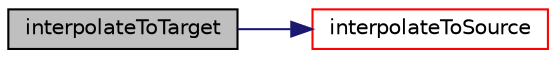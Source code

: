 digraph "interpolateToTarget"
{
  bgcolor="transparent";
  edge [fontname="Helvetica",fontsize="10",labelfontname="Helvetica",labelfontsize="10"];
  node [fontname="Helvetica",fontsize="10",shape=record];
  rankdir="LR";
  Node867 [label="interpolateToTarget",height=0.2,width=0.4,color="black", fillcolor="grey75", style="filled", fontcolor="black"];
  Node867 -> Node868 [color="midnightblue",fontsize="10",style="solid",fontname="Helvetica"];
  Node868 [label="interpolateToSource",height=0.2,width=0.4,color="red",URL="$a25997.html#a4a40563419f839dbb3e342e64a15991a",tooltip="Interpolate from target to source with supplied op. "];
}
